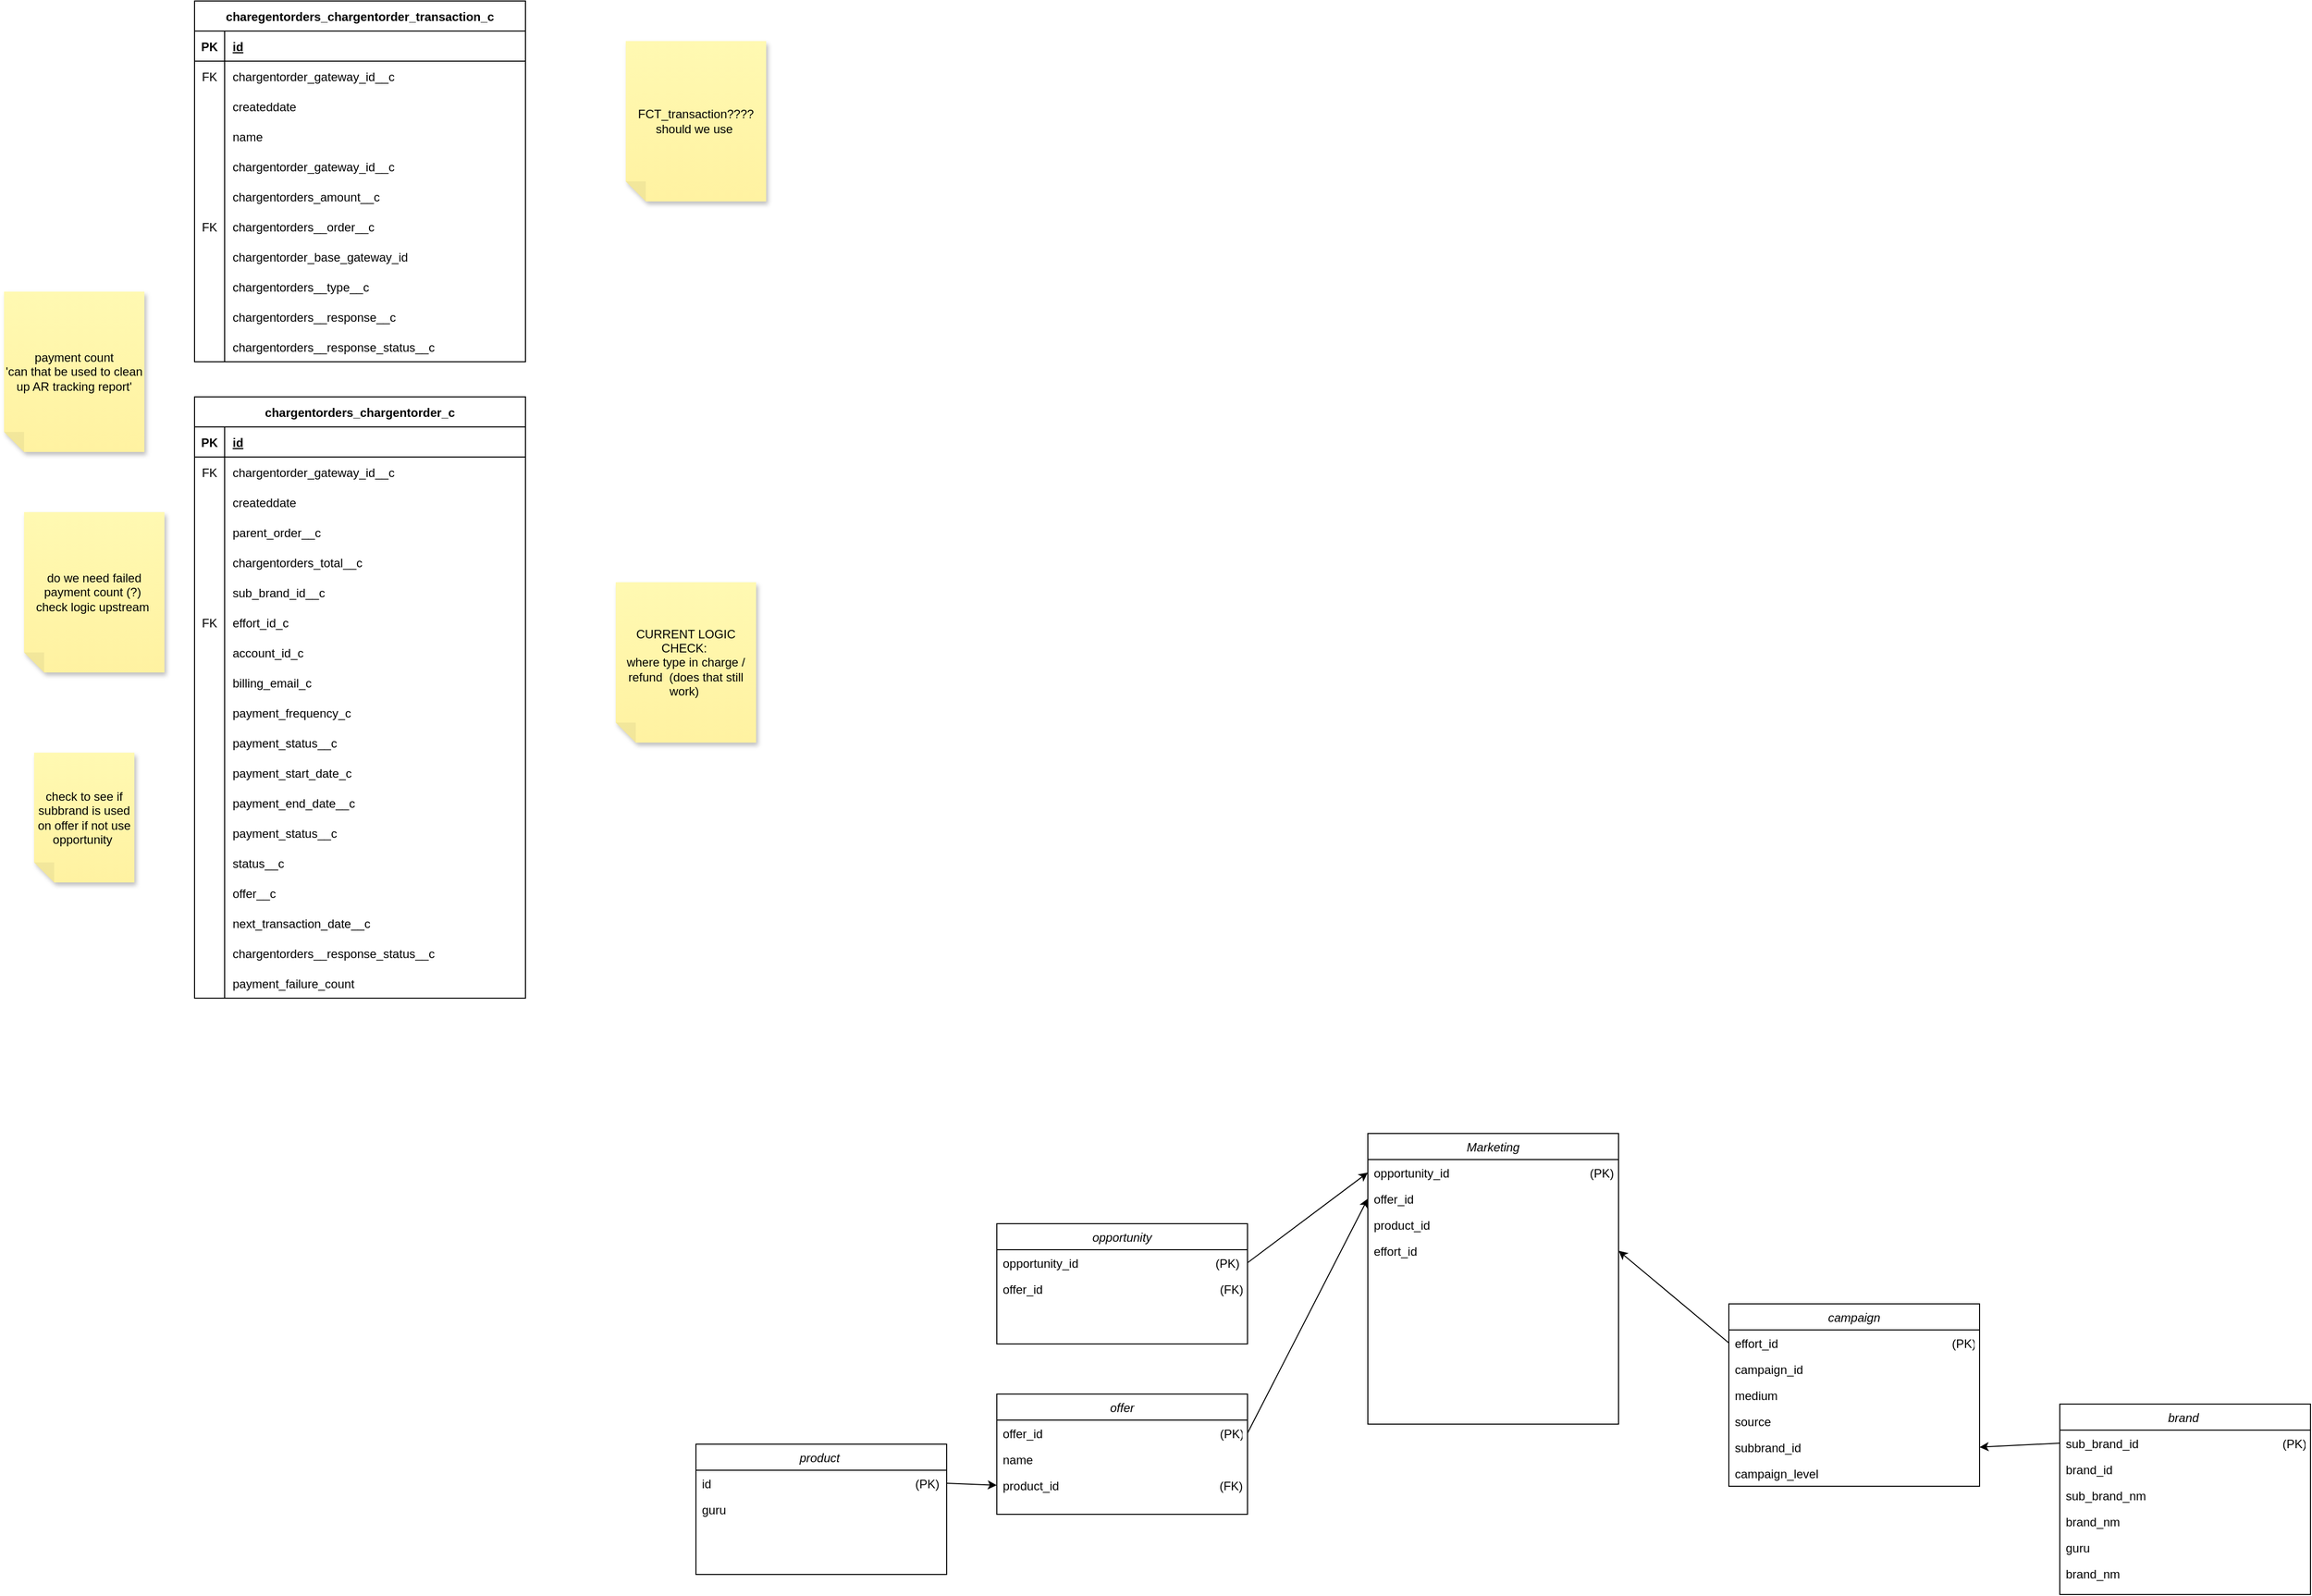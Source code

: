<mxfile version="20.8.10" type="device"><diagram id="C5RBs43oDa-KdzZeNtuy" name="Page-1"><mxGraphModel dx="2603" dy="907" grid="1" gridSize="10" guides="1" tooltips="1" connect="1" arrows="1" fold="1" page="1" pageScale="1" pageWidth="1169" pageHeight="1654" math="0" shadow="0"><root><mxCell id="WIyWlLk6GJQsqaUBKTNV-0"/><object label="note" id="WIyWlLk6GJQsqaUBKTNV-1"><mxCell parent="WIyWlLk6GJQsqaUBKTNV-0"/></object><mxCell id="Cu4Epb6PSrYO3jmCFRcS-93" value="product " style="swimlane;fontStyle=2;align=center;verticalAlign=top;childLayout=stackLayout;horizontal=1;startSize=26;horizontalStack=0;resizeParent=1;resizeLast=0;collapsible=1;marginBottom=0;rounded=0;shadow=0;strokeWidth=1;" vertex="1" parent="WIyWlLk6GJQsqaUBKTNV-1"><mxGeometry x="-280" y="1470" width="250" height="130" as="geometry"><mxRectangle x="230" y="140" width="160" height="26" as="alternateBounds"/></mxGeometry></mxCell><mxCell id="Cu4Epb6PSrYO3jmCFRcS-95" value="id                                                             (PK)" style="text;align=left;verticalAlign=top;spacingLeft=4;spacingRight=4;overflow=hidden;rotatable=0;points=[[0,0.5],[1,0.5]];portConstraint=eastwest;" vertex="1" parent="Cu4Epb6PSrYO3jmCFRcS-93"><mxGeometry y="26" width="250" height="26" as="geometry"/></mxCell><mxCell id="Cu4Epb6PSrYO3jmCFRcS-115" value="guru " style="text;align=left;verticalAlign=top;spacingLeft=4;spacingRight=4;overflow=hidden;rotatable=0;points=[[0,0.5],[1,0.5]];portConstraint=eastwest;" vertex="1" parent="Cu4Epb6PSrYO3jmCFRcS-93"><mxGeometry y="52" width="250" height="26" as="geometry"/></mxCell><mxCell id="Cu4Epb6PSrYO3jmCFRcS-100" value="brand " style="swimlane;fontStyle=2;align=center;verticalAlign=top;childLayout=stackLayout;horizontal=1;startSize=26;horizontalStack=0;resizeParent=1;resizeLast=0;collapsible=1;marginBottom=0;rounded=0;shadow=0;strokeWidth=1;" vertex="1" parent="WIyWlLk6GJQsqaUBKTNV-1"><mxGeometry x="1080" y="1430" width="250" height="190" as="geometry"><mxRectangle x="230" y="140" width="160" height="26" as="alternateBounds"/></mxGeometry></mxCell><mxCell id="Cu4Epb6PSrYO3jmCFRcS-101" value="sub_brand_id                                           (PK)  " style="text;align=left;verticalAlign=top;spacingLeft=4;spacingRight=4;overflow=hidden;rotatable=0;points=[[0,0.5],[1,0.5]];portConstraint=eastwest;" vertex="1" parent="Cu4Epb6PSrYO3jmCFRcS-100"><mxGeometry y="26" width="250" height="26" as="geometry"/></mxCell><mxCell id="Cu4Epb6PSrYO3jmCFRcS-102" value="brand_id" style="text;align=left;verticalAlign=top;spacingLeft=4;spacingRight=4;overflow=hidden;rotatable=0;points=[[0,0.5],[1,0.5]];portConstraint=eastwest;" vertex="1" parent="Cu4Epb6PSrYO3jmCFRcS-100"><mxGeometry y="52" width="250" height="26" as="geometry"/></mxCell><mxCell id="Cu4Epb6PSrYO3jmCFRcS-103" value="sub_brand_nm    " style="text;align=left;verticalAlign=top;spacingLeft=4;spacingRight=4;overflow=hidden;rotatable=0;points=[[0,0.5],[1,0.5]];portConstraint=eastwest;" vertex="1" parent="Cu4Epb6PSrYO3jmCFRcS-100"><mxGeometry y="78" width="250" height="26" as="geometry"/></mxCell><mxCell id="Cu4Epb6PSrYO3jmCFRcS-104" value="brand_nm" style="text;align=left;verticalAlign=top;spacingLeft=4;spacingRight=4;overflow=hidden;rotatable=0;points=[[0,0.5],[1,0.5]];portConstraint=eastwest;" vertex="1" parent="Cu4Epb6PSrYO3jmCFRcS-100"><mxGeometry y="104" width="250" height="26" as="geometry"/></mxCell><mxCell id="Cu4Epb6PSrYO3jmCFRcS-105" value="guru " style="text;align=left;verticalAlign=top;spacingLeft=4;spacingRight=4;overflow=hidden;rotatable=0;points=[[0,0.5],[1,0.5]];portConstraint=eastwest;" vertex="1" parent="Cu4Epb6PSrYO3jmCFRcS-100"><mxGeometry y="130" width="250" height="26" as="geometry"/></mxCell><mxCell id="Cu4Epb6PSrYO3jmCFRcS-106" value="brand_nm" style="text;align=left;verticalAlign=top;spacingLeft=4;spacingRight=4;overflow=hidden;rotatable=0;points=[[0,0.5],[1,0.5]];portConstraint=eastwest;" vertex="1" parent="Cu4Epb6PSrYO3jmCFRcS-100"><mxGeometry y="156" width="250" height="26" as="geometry"/></mxCell><mxCell id="Cu4Epb6PSrYO3jmCFRcS-54" value="offer" style="swimlane;fontStyle=2;align=center;verticalAlign=top;childLayout=stackLayout;horizontal=1;startSize=26;horizontalStack=0;resizeParent=1;resizeLast=0;collapsible=1;marginBottom=0;rounded=0;shadow=0;strokeWidth=1;" vertex="1" parent="WIyWlLk6GJQsqaUBKTNV-1"><mxGeometry x="20" y="1420" width="250" height="120" as="geometry"><mxRectangle x="230" y="140" width="160" height="26" as="alternateBounds"/></mxGeometry></mxCell><mxCell id="Cu4Epb6PSrYO3jmCFRcS-55" value="offer_id                                                     (PK)" style="text;align=left;verticalAlign=top;spacingLeft=4;spacingRight=4;overflow=hidden;rotatable=0;points=[[0,0.5],[1,0.5]];portConstraint=eastwest;" vertex="1" parent="Cu4Epb6PSrYO3jmCFRcS-54"><mxGeometry y="26" width="250" height="26" as="geometry"/></mxCell><mxCell id="Cu4Epb6PSrYO3jmCFRcS-107" value="name" style="text;align=left;verticalAlign=top;spacingLeft=4;spacingRight=4;overflow=hidden;rotatable=0;points=[[0,0.5],[1,0.5]];portConstraint=eastwest;" vertex="1" parent="Cu4Epb6PSrYO3jmCFRcS-54"><mxGeometry y="52" width="250" height="26" as="geometry"/></mxCell><mxCell id="Cu4Epb6PSrYO3jmCFRcS-109" value="product_id                                                (FK)" style="text;align=left;verticalAlign=top;spacingLeft=4;spacingRight=4;overflow=hidden;rotatable=0;points=[[0,0.5],[1,0.5]];portConstraint=eastwest;" vertex="1" parent="Cu4Epb6PSrYO3jmCFRcS-54"><mxGeometry y="78" width="250" height="26" as="geometry"/></mxCell><mxCell id="Cu4Epb6PSrYO3jmCFRcS-117" value="" style="endArrow=classic;html=1;rounded=0;exitX=1;exitY=0.5;exitDx=0;exitDy=0;entryX=0;entryY=0.5;entryDx=0;entryDy=0;" edge="1" parent="WIyWlLk6GJQsqaUBKTNV-1" source="Cu4Epb6PSrYO3jmCFRcS-95" target="Cu4Epb6PSrYO3jmCFRcS-109"><mxGeometry width="50" height="50" relative="1" as="geometry"><mxPoint x="560" y="1080" as="sourcePoint"/><mxPoint x="610" y="1030" as="targetPoint"/></mxGeometry></mxCell><mxCell id="Cu4Epb6PSrYO3jmCFRcS-118" value="opportunity" style="swimlane;fontStyle=2;align=center;verticalAlign=top;childLayout=stackLayout;horizontal=1;startSize=26;horizontalStack=0;resizeParent=1;resizeLast=0;collapsible=1;marginBottom=0;rounded=0;shadow=0;strokeWidth=1;" vertex="1" parent="WIyWlLk6GJQsqaUBKTNV-1"><mxGeometry x="20" y="1250" width="250" height="120" as="geometry"><mxRectangle x="230" y="140" width="160" height="26" as="alternateBounds"/></mxGeometry></mxCell><mxCell id="Cu4Epb6PSrYO3jmCFRcS-119" value="opportunity_id                                         (PK)" style="text;align=left;verticalAlign=top;spacingLeft=4;spacingRight=4;overflow=hidden;rotatable=0;points=[[0,0.5],[1,0.5]];portConstraint=eastwest;" vertex="1" parent="Cu4Epb6PSrYO3jmCFRcS-118"><mxGeometry y="26" width="250" height="26" as="geometry"/></mxCell><mxCell id="Cu4Epb6PSrYO3jmCFRcS-121" value="offer_id                                                     (FK)" style="text;align=left;verticalAlign=top;spacingLeft=4;spacingRight=4;overflow=hidden;rotatable=0;points=[[0,0.5],[1,0.5]];portConstraint=eastwest;" vertex="1" parent="Cu4Epb6PSrYO3jmCFRcS-118"><mxGeometry y="52" width="250" height="26" as="geometry"/></mxCell><mxCell id="Cu4Epb6PSrYO3jmCFRcS-131" value="Marketing" style="swimlane;fontStyle=2;align=center;verticalAlign=top;childLayout=stackLayout;horizontal=1;startSize=26;horizontalStack=0;resizeParent=1;resizeLast=0;collapsible=1;marginBottom=0;rounded=0;shadow=0;strokeWidth=1;" vertex="1" parent="WIyWlLk6GJQsqaUBKTNV-1"><mxGeometry x="390" y="1160" width="250" height="290" as="geometry"><mxRectangle x="380" y="1250" width="160" height="26" as="alternateBounds"/></mxGeometry></mxCell><mxCell id="Cu4Epb6PSrYO3jmCFRcS-132" value="opportunity_id                                          (PK)" style="text;align=left;verticalAlign=top;spacingLeft=4;spacingRight=4;overflow=hidden;rotatable=0;points=[[0,0.5],[1,0.5]];portConstraint=eastwest;" vertex="1" parent="Cu4Epb6PSrYO3jmCFRcS-131"><mxGeometry y="26" width="250" height="26" as="geometry"/></mxCell><mxCell id="Cu4Epb6PSrYO3jmCFRcS-136" value="offer_id" style="text;align=left;verticalAlign=top;spacingLeft=4;spacingRight=4;overflow=hidden;rotatable=0;points=[[0,0.5],[1,0.5]];portConstraint=eastwest;" vertex="1" parent="Cu4Epb6PSrYO3jmCFRcS-131"><mxGeometry y="52" width="250" height="26" as="geometry"/></mxCell><mxCell id="Cu4Epb6PSrYO3jmCFRcS-141" value="product_id" style="text;align=left;verticalAlign=top;spacingLeft=4;spacingRight=4;overflow=hidden;rotatable=0;points=[[0,0.5],[1,0.5]];portConstraint=eastwest;" vertex="1" parent="Cu4Epb6PSrYO3jmCFRcS-131"><mxGeometry y="78" width="250" height="26" as="geometry"/></mxCell><mxCell id="Cu4Epb6PSrYO3jmCFRcS-142" value="effort_id" style="text;align=left;verticalAlign=top;spacingLeft=4;spacingRight=4;overflow=hidden;rotatable=0;points=[[0,0.5],[1,0.5]];portConstraint=eastwest;" vertex="1" parent="Cu4Epb6PSrYO3jmCFRcS-131"><mxGeometry y="104" width="250" height="26" as="geometry"/></mxCell><mxCell id="Cu4Epb6PSrYO3jmCFRcS-161" style="text;align=left;verticalAlign=top;spacingLeft=4;spacingRight=4;overflow=hidden;rotatable=0;points=[[0,0.5],[1,0.5]];portConstraint=eastwest;" vertex="1" parent="Cu4Epb6PSrYO3jmCFRcS-131"><mxGeometry y="130" width="250" height="26" as="geometry"/></mxCell><mxCell id="Cu4Epb6PSrYO3jmCFRcS-145" value="campaign" style="swimlane;fontStyle=2;align=center;verticalAlign=top;childLayout=stackLayout;horizontal=1;startSize=26;horizontalStack=0;resizeParent=1;resizeLast=0;collapsible=1;marginBottom=0;rounded=0;shadow=0;strokeWidth=1;" vertex="1" parent="WIyWlLk6GJQsqaUBKTNV-1"><mxGeometry x="750" y="1330" width="250" height="182" as="geometry"><mxRectangle x="230" y="140" width="160" height="26" as="alternateBounds"/></mxGeometry></mxCell><mxCell id="Cu4Epb6PSrYO3jmCFRcS-146" value="effort_id                                                    (PK)" style="text;align=left;verticalAlign=top;spacingLeft=4;spacingRight=4;overflow=hidden;rotatable=0;points=[[0,0.5],[1,0.5]];portConstraint=eastwest;" vertex="1" parent="Cu4Epb6PSrYO3jmCFRcS-145"><mxGeometry y="26" width="250" height="26" as="geometry"/></mxCell><mxCell id="Cu4Epb6PSrYO3jmCFRcS-147" value="campaign_id" style="text;align=left;verticalAlign=top;spacingLeft=4;spacingRight=4;overflow=hidden;rotatable=0;points=[[0,0.5],[1,0.5]];portConstraint=eastwest;" vertex="1" parent="Cu4Epb6PSrYO3jmCFRcS-145"><mxGeometry y="52" width="250" height="26" as="geometry"/></mxCell><mxCell id="Cu4Epb6PSrYO3jmCFRcS-148" value="medium" style="text;align=left;verticalAlign=top;spacingLeft=4;spacingRight=4;overflow=hidden;rotatable=0;points=[[0,0.5],[1,0.5]];portConstraint=eastwest;" vertex="1" parent="Cu4Epb6PSrYO3jmCFRcS-145"><mxGeometry y="78" width="250" height="26" as="geometry"/></mxCell><mxCell id="Cu4Epb6PSrYO3jmCFRcS-150" value="source" style="text;align=left;verticalAlign=top;spacingLeft=4;spacingRight=4;overflow=hidden;rotatable=0;points=[[0,0.5],[1,0.5]];portConstraint=eastwest;" vertex="1" parent="Cu4Epb6PSrYO3jmCFRcS-145"><mxGeometry y="104" width="250" height="26" as="geometry"/></mxCell><mxCell id="Cu4Epb6PSrYO3jmCFRcS-157" value="subbrand_id" style="text;align=left;verticalAlign=top;spacingLeft=4;spacingRight=4;overflow=hidden;rotatable=0;points=[[0,0.5],[1,0.5]];portConstraint=eastwest;" vertex="1" parent="Cu4Epb6PSrYO3jmCFRcS-145"><mxGeometry y="130" width="250" height="26" as="geometry"/></mxCell><mxCell id="Cu4Epb6PSrYO3jmCFRcS-151" value="campaign_level" style="text;align=left;verticalAlign=top;spacingLeft=4;spacingRight=4;overflow=hidden;rotatable=0;points=[[0,0.5],[1,0.5]];portConstraint=eastwest;" vertex="1" parent="Cu4Epb6PSrYO3jmCFRcS-145"><mxGeometry y="156" width="250" height="26" as="geometry"/></mxCell><mxCell id="Cu4Epb6PSrYO3jmCFRcS-155" value="" style="endArrow=classic;html=1;rounded=0;fontFamily=Helvetica;fontSize=12;fontColor=default;exitX=0;exitY=0.5;exitDx=0;exitDy=0;entryX=1;entryY=0.5;entryDx=0;entryDy=0;" edge="1" parent="WIyWlLk6GJQsqaUBKTNV-1" source="Cu4Epb6PSrYO3jmCFRcS-146" target="Cu4Epb6PSrYO3jmCFRcS-142"><mxGeometry width="50" height="50" relative="1" as="geometry"><mxPoint x="510" y="1490" as="sourcePoint"/><mxPoint x="560" y="1440" as="targetPoint"/></mxGeometry></mxCell><mxCell id="Cu4Epb6PSrYO3jmCFRcS-156" value="" style="endArrow=classic;html=1;rounded=0;fontFamily=Helvetica;fontSize=12;fontColor=default;exitX=0;exitY=0.5;exitDx=0;exitDy=0;entryX=1;entryY=0.5;entryDx=0;entryDy=0;" edge="1" parent="WIyWlLk6GJQsqaUBKTNV-1" source="Cu4Epb6PSrYO3jmCFRcS-101" target="Cu4Epb6PSrYO3jmCFRcS-157"><mxGeometry width="50" height="50" relative="1" as="geometry"><mxPoint x="930" y="1490" as="sourcePoint"/><mxPoint x="980" y="1440" as="targetPoint"/></mxGeometry></mxCell><mxCell id="Cu4Epb6PSrYO3jmCFRcS-158" value="" style="endArrow=classic;html=1;rounded=0;fontFamily=Helvetica;fontSize=12;fontColor=default;exitX=1;exitY=0.5;exitDx=0;exitDy=0;entryX=0;entryY=0.5;entryDx=0;entryDy=0;" edge="1" parent="WIyWlLk6GJQsqaUBKTNV-1" source="Cu4Epb6PSrYO3jmCFRcS-119" target="Cu4Epb6PSrYO3jmCFRcS-132"><mxGeometry width="50" height="50" relative="1" as="geometry"><mxPoint x="510" y="1360" as="sourcePoint"/><mxPoint x="560" y="1310" as="targetPoint"/></mxGeometry></mxCell><mxCell id="Cu4Epb6PSrYO3jmCFRcS-160" value="" style="endArrow=classic;html=1;rounded=0;fontFamily=Helvetica;fontSize=12;fontColor=default;entryX=0;entryY=0.5;entryDx=0;entryDy=0;exitX=1;exitY=0.5;exitDx=0;exitDy=0;" edge="1" parent="WIyWlLk6GJQsqaUBKTNV-1" source="Cu4Epb6PSrYO3jmCFRcS-55" target="Cu4Epb6PSrYO3jmCFRcS-136"><mxGeometry width="50" height="50" relative="1" as="geometry"><mxPoint x="190" y="1480" as="sourcePoint"/><mxPoint x="240" y="1430" as="targetPoint"/></mxGeometry></mxCell><mxCell id="Cu4Epb6PSrYO3jmCFRcS-362" value="charegentorders_chargentorder_transaction_c" style="shape=table;startSize=30;container=1;collapsible=1;childLayout=tableLayout;fixedRows=1;rowLines=0;fontStyle=1;align=center;resizeLast=1;fontFamily=Helvetica;fontSize=12;fontColor=default;fillColor=none;gradientColor=none;movable=1;resizable=1;rotatable=1;deletable=1;editable=1;connectable=1;left=0;right=0;" vertex="1" parent="WIyWlLk6GJQsqaUBKTNV-1"><mxGeometry x="-780" y="30" width="330" height="360" as="geometry"/></mxCell><mxCell id="Cu4Epb6PSrYO3jmCFRcS-363" value="" style="shape=tableRow;horizontal=0;startSize=0;swimlaneHead=0;swimlaneBody=0;fillColor=none;collapsible=0;dropTarget=0;points=[[0,0.5],[1,0.5]];portConstraint=eastwest;top=0;left=0;right=0;bottom=1;fontFamily=Helvetica;fontSize=12;fontColor=default;" vertex="1" parent="Cu4Epb6PSrYO3jmCFRcS-362"><mxGeometry y="30" width="330" height="30" as="geometry"/></mxCell><mxCell id="Cu4Epb6PSrYO3jmCFRcS-364" value="PK" style="shape=partialRectangle;connectable=0;fillColor=none;top=0;left=0;bottom=0;right=0;fontStyle=1;overflow=hidden;fontFamily=Helvetica;fontSize=12;fontColor=default;" vertex="1" parent="Cu4Epb6PSrYO3jmCFRcS-363"><mxGeometry width="30" height="30" as="geometry"><mxRectangle width="30" height="30" as="alternateBounds"/></mxGeometry></mxCell><mxCell id="Cu4Epb6PSrYO3jmCFRcS-365" value="id" style="shape=partialRectangle;connectable=0;fillColor=none;top=0;left=0;bottom=0;right=0;align=left;spacingLeft=6;fontStyle=5;overflow=hidden;fontFamily=Helvetica;fontSize=12;fontColor=default;" vertex="1" parent="Cu4Epb6PSrYO3jmCFRcS-363"><mxGeometry x="30" width="300" height="30" as="geometry"><mxRectangle width="300" height="30" as="alternateBounds"/></mxGeometry></mxCell><mxCell id="Cu4Epb6PSrYO3jmCFRcS-366" value="" style="shape=tableRow;horizontal=0;startSize=0;swimlaneHead=0;swimlaneBody=0;fillColor=none;collapsible=0;dropTarget=0;points=[[0,0.5],[1,0.5]];portConstraint=eastwest;top=0;left=0;right=0;bottom=0;fontFamily=Helvetica;fontSize=12;fontColor=default;" vertex="1" parent="Cu4Epb6PSrYO3jmCFRcS-362"><mxGeometry y="60" width="330" height="30" as="geometry"/></mxCell><mxCell id="Cu4Epb6PSrYO3jmCFRcS-367" value="FK" style="shape=partialRectangle;connectable=0;fillColor=none;top=0;left=0;bottom=0;right=0;editable=1;overflow=hidden;fontFamily=Helvetica;fontSize=12;fontColor=default;" vertex="1" parent="Cu4Epb6PSrYO3jmCFRcS-366"><mxGeometry width="30" height="30" as="geometry"><mxRectangle width="30" height="30" as="alternateBounds"/></mxGeometry></mxCell><mxCell id="Cu4Epb6PSrYO3jmCFRcS-368" value="chargentorder_gateway_id__c" style="shape=partialRectangle;connectable=0;fillColor=none;top=0;left=0;bottom=0;right=0;align=left;spacingLeft=6;overflow=hidden;fontFamily=Helvetica;fontSize=12;fontColor=default;" vertex="1" parent="Cu4Epb6PSrYO3jmCFRcS-366"><mxGeometry x="30" width="300" height="30" as="geometry"><mxRectangle width="300" height="30" as="alternateBounds"/></mxGeometry></mxCell><mxCell id="Cu4Epb6PSrYO3jmCFRcS-369" value="" style="shape=tableRow;horizontal=0;startSize=0;swimlaneHead=0;swimlaneBody=0;fillColor=none;collapsible=0;dropTarget=0;points=[[0,0.5],[1,0.5]];portConstraint=eastwest;top=0;left=0;right=0;bottom=0;fontFamily=Helvetica;fontSize=12;fontColor=default;" vertex="1" parent="Cu4Epb6PSrYO3jmCFRcS-362"><mxGeometry y="90" width="330" height="30" as="geometry"/></mxCell><mxCell id="Cu4Epb6PSrYO3jmCFRcS-370" value="" style="shape=partialRectangle;connectable=0;fillColor=none;top=0;left=0;bottom=0;right=0;editable=1;overflow=hidden;fontFamily=Helvetica;fontSize=12;fontColor=default;" vertex="1" parent="Cu4Epb6PSrYO3jmCFRcS-369"><mxGeometry width="30" height="30" as="geometry"><mxRectangle width="30" height="30" as="alternateBounds"/></mxGeometry></mxCell><mxCell id="Cu4Epb6PSrYO3jmCFRcS-371" value="createddate" style="shape=partialRectangle;connectable=0;fillColor=none;top=0;left=0;bottom=0;right=0;align=left;spacingLeft=6;overflow=hidden;fontFamily=Helvetica;fontSize=12;fontColor=default;" vertex="1" parent="Cu4Epb6PSrYO3jmCFRcS-369"><mxGeometry x="30" width="300" height="30" as="geometry"><mxRectangle width="300" height="30" as="alternateBounds"/></mxGeometry></mxCell><mxCell id="Cu4Epb6PSrYO3jmCFRcS-372" value="" style="shape=tableRow;horizontal=0;startSize=0;swimlaneHead=0;swimlaneBody=0;fillColor=none;collapsible=0;dropTarget=0;points=[[0,0.5],[1,0.5]];portConstraint=eastwest;top=0;left=0;right=0;bottom=0;fontFamily=Helvetica;fontSize=12;fontColor=default;" vertex="1" parent="Cu4Epb6PSrYO3jmCFRcS-362"><mxGeometry y="120" width="330" height="30" as="geometry"/></mxCell><mxCell id="Cu4Epb6PSrYO3jmCFRcS-373" value="" style="shape=partialRectangle;connectable=0;fillColor=none;top=0;left=0;bottom=0;right=0;editable=1;overflow=hidden;fontFamily=Helvetica;fontSize=12;fontColor=default;" vertex="1" parent="Cu4Epb6PSrYO3jmCFRcS-372"><mxGeometry width="30" height="30" as="geometry"><mxRectangle width="30" height="30" as="alternateBounds"/></mxGeometry></mxCell><mxCell id="Cu4Epb6PSrYO3jmCFRcS-374" value="name " style="shape=partialRectangle;connectable=0;fillColor=none;top=0;left=0;bottom=0;right=0;align=left;spacingLeft=6;overflow=hidden;fontFamily=Helvetica;fontSize=12;fontColor=default;" vertex="1" parent="Cu4Epb6PSrYO3jmCFRcS-372"><mxGeometry x="30" width="300" height="30" as="geometry"><mxRectangle width="300" height="30" as="alternateBounds"/></mxGeometry></mxCell><mxCell id="Cu4Epb6PSrYO3jmCFRcS-375" value="" style="shape=tableRow;horizontal=0;startSize=0;swimlaneHead=0;swimlaneBody=0;fillColor=none;collapsible=0;dropTarget=0;points=[[0,0.5],[1,0.5]];portConstraint=eastwest;top=0;left=0;right=0;bottom=0;fontFamily=Helvetica;fontSize=12;fontColor=default;" vertex="1" parent="Cu4Epb6PSrYO3jmCFRcS-362"><mxGeometry y="150" width="330" height="30" as="geometry"/></mxCell><mxCell id="Cu4Epb6PSrYO3jmCFRcS-376" value="" style="shape=partialRectangle;connectable=0;fillColor=none;top=0;left=0;bottom=0;right=0;editable=1;overflow=hidden;fontFamily=Helvetica;fontSize=12;fontColor=default;" vertex="1" parent="Cu4Epb6PSrYO3jmCFRcS-375"><mxGeometry width="30" height="30" as="geometry"><mxRectangle width="30" height="30" as="alternateBounds"/></mxGeometry></mxCell><mxCell id="Cu4Epb6PSrYO3jmCFRcS-377" value="chargentorder_gateway_id__c" style="shape=partialRectangle;connectable=0;fillColor=none;top=0;left=0;bottom=0;right=0;align=left;spacingLeft=6;overflow=hidden;fontFamily=Helvetica;fontSize=12;fontColor=default;" vertex="1" parent="Cu4Epb6PSrYO3jmCFRcS-375"><mxGeometry x="30" width="300" height="30" as="geometry"><mxRectangle width="300" height="30" as="alternateBounds"/></mxGeometry></mxCell><mxCell id="Cu4Epb6PSrYO3jmCFRcS-378" value="" style="shape=tableRow;horizontal=0;startSize=0;swimlaneHead=0;swimlaneBody=0;fillColor=none;collapsible=0;dropTarget=0;points=[[0,0.5],[1,0.5]];portConstraint=eastwest;top=0;left=0;right=0;bottom=0;fontFamily=Helvetica;fontSize=12;fontColor=default;" vertex="1" parent="Cu4Epb6PSrYO3jmCFRcS-362"><mxGeometry y="180" width="330" height="30" as="geometry"/></mxCell><mxCell id="Cu4Epb6PSrYO3jmCFRcS-379" value="" style="shape=partialRectangle;connectable=0;fillColor=none;top=0;left=0;bottom=0;right=0;editable=1;overflow=hidden;fontFamily=Helvetica;fontSize=12;fontColor=default;" vertex="1" parent="Cu4Epb6PSrYO3jmCFRcS-378"><mxGeometry width="30" height="30" as="geometry"><mxRectangle width="30" height="30" as="alternateBounds"/></mxGeometry></mxCell><mxCell id="Cu4Epb6PSrYO3jmCFRcS-380" value="chargentorders_amount__c " style="shape=partialRectangle;connectable=0;fillColor=none;top=0;left=0;bottom=0;right=0;align=left;spacingLeft=6;overflow=hidden;fontFamily=Helvetica;fontSize=12;fontColor=default;" vertex="1" parent="Cu4Epb6PSrYO3jmCFRcS-378"><mxGeometry x="30" width="300" height="30" as="geometry"><mxRectangle width="300" height="30" as="alternateBounds"/></mxGeometry></mxCell><mxCell id="Cu4Epb6PSrYO3jmCFRcS-381" value="" style="shape=tableRow;horizontal=0;startSize=0;swimlaneHead=0;swimlaneBody=0;fillColor=none;collapsible=0;dropTarget=0;points=[[0,0.5],[1,0.5]];portConstraint=eastwest;top=0;left=0;right=0;bottom=0;fontFamily=Helvetica;fontSize=12;fontColor=default;" vertex="1" parent="Cu4Epb6PSrYO3jmCFRcS-362"><mxGeometry y="210" width="330" height="30" as="geometry"/></mxCell><mxCell id="Cu4Epb6PSrYO3jmCFRcS-382" value="FK" style="shape=partialRectangle;connectable=0;fillColor=none;top=0;left=0;bottom=0;right=0;editable=1;overflow=hidden;fontFamily=Helvetica;fontSize=12;fontColor=default;" vertex="1" parent="Cu4Epb6PSrYO3jmCFRcS-381"><mxGeometry width="30" height="30" as="geometry"><mxRectangle width="30" height="30" as="alternateBounds"/></mxGeometry></mxCell><mxCell id="Cu4Epb6PSrYO3jmCFRcS-383" value="chargentorders__order__c    " style="shape=partialRectangle;connectable=0;fillColor=none;top=0;left=0;bottom=0;right=0;align=left;spacingLeft=6;overflow=hidden;fontFamily=Helvetica;fontSize=12;fontColor=default;" vertex="1" parent="Cu4Epb6PSrYO3jmCFRcS-381"><mxGeometry x="30" width="300" height="30" as="geometry"><mxRectangle width="300" height="30" as="alternateBounds"/></mxGeometry></mxCell><mxCell id="Cu4Epb6PSrYO3jmCFRcS-384" value="" style="shape=tableRow;horizontal=0;startSize=0;swimlaneHead=0;swimlaneBody=0;fillColor=none;collapsible=0;dropTarget=0;points=[[0,0.5],[1,0.5]];portConstraint=eastwest;top=0;left=0;right=0;bottom=0;fontFamily=Helvetica;fontSize=12;fontColor=default;" vertex="1" parent="Cu4Epb6PSrYO3jmCFRcS-362"><mxGeometry y="240" width="330" height="30" as="geometry"/></mxCell><mxCell id="Cu4Epb6PSrYO3jmCFRcS-385" value="" style="shape=partialRectangle;connectable=0;fillColor=none;top=0;left=0;bottom=0;right=0;editable=1;overflow=hidden;fontFamily=Helvetica;fontSize=12;fontColor=default;" vertex="1" parent="Cu4Epb6PSrYO3jmCFRcS-384"><mxGeometry width="30" height="30" as="geometry"><mxRectangle width="30" height="30" as="alternateBounds"/></mxGeometry></mxCell><mxCell id="Cu4Epb6PSrYO3jmCFRcS-386" value="chargentorder_base_gateway_id" style="shape=partialRectangle;connectable=0;fillColor=none;top=0;left=0;bottom=0;right=0;align=left;spacingLeft=6;overflow=hidden;fontFamily=Helvetica;fontSize=12;fontColor=default;" vertex="1" parent="Cu4Epb6PSrYO3jmCFRcS-384"><mxGeometry x="30" width="300" height="30" as="geometry"><mxRectangle width="300" height="30" as="alternateBounds"/></mxGeometry></mxCell><mxCell id="Cu4Epb6PSrYO3jmCFRcS-387" value="" style="shape=tableRow;horizontal=0;startSize=0;swimlaneHead=0;swimlaneBody=0;fillColor=none;collapsible=0;dropTarget=0;points=[[0,0.5],[1,0.5]];portConstraint=eastwest;top=0;left=0;right=0;bottom=0;fontFamily=Helvetica;fontSize=12;fontColor=default;" vertex="1" parent="Cu4Epb6PSrYO3jmCFRcS-362"><mxGeometry y="270" width="330" height="30" as="geometry"/></mxCell><mxCell id="Cu4Epb6PSrYO3jmCFRcS-388" value="" style="shape=partialRectangle;connectable=0;fillColor=none;top=0;left=0;bottom=0;right=0;editable=1;overflow=hidden;fontFamily=Helvetica;fontSize=12;fontColor=default;" vertex="1" parent="Cu4Epb6PSrYO3jmCFRcS-387"><mxGeometry width="30" height="30" as="geometry"><mxRectangle width="30" height="30" as="alternateBounds"/></mxGeometry></mxCell><mxCell id="Cu4Epb6PSrYO3jmCFRcS-389" value="chargentorders__type__c" style="shape=partialRectangle;connectable=0;fillColor=none;top=0;left=0;bottom=0;right=0;align=left;spacingLeft=6;overflow=hidden;fontFamily=Helvetica;fontSize=12;fontColor=default;" vertex="1" parent="Cu4Epb6PSrYO3jmCFRcS-387"><mxGeometry x="30" width="300" height="30" as="geometry"><mxRectangle width="300" height="30" as="alternateBounds"/></mxGeometry></mxCell><mxCell id="Cu4Epb6PSrYO3jmCFRcS-390" value="" style="shape=tableRow;horizontal=0;startSize=0;swimlaneHead=0;swimlaneBody=0;fillColor=none;collapsible=0;dropTarget=0;points=[[0,0.5],[1,0.5]];portConstraint=eastwest;top=0;left=0;right=0;bottom=0;fontFamily=Helvetica;fontSize=12;fontColor=default;" vertex="1" parent="Cu4Epb6PSrYO3jmCFRcS-362"><mxGeometry y="300" width="330" height="30" as="geometry"/></mxCell><mxCell id="Cu4Epb6PSrYO3jmCFRcS-391" value="" style="shape=partialRectangle;connectable=0;fillColor=none;top=0;left=0;bottom=0;right=0;editable=1;overflow=hidden;fontFamily=Helvetica;fontSize=12;fontColor=default;" vertex="1" parent="Cu4Epb6PSrYO3jmCFRcS-390"><mxGeometry width="30" height="30" as="geometry"><mxRectangle width="30" height="30" as="alternateBounds"/></mxGeometry></mxCell><mxCell id="Cu4Epb6PSrYO3jmCFRcS-392" value="chargentorders__response__c" style="shape=partialRectangle;connectable=0;fillColor=none;top=0;left=0;bottom=0;right=0;align=left;spacingLeft=6;overflow=hidden;fontFamily=Helvetica;fontSize=12;fontColor=default;" vertex="1" parent="Cu4Epb6PSrYO3jmCFRcS-390"><mxGeometry x="30" width="300" height="30" as="geometry"><mxRectangle width="300" height="30" as="alternateBounds"/></mxGeometry></mxCell><mxCell id="Cu4Epb6PSrYO3jmCFRcS-393" value="" style="shape=tableRow;horizontal=0;startSize=0;swimlaneHead=0;swimlaneBody=0;fillColor=none;collapsible=0;dropTarget=0;points=[[0,0.5],[1,0.5]];portConstraint=eastwest;top=0;left=0;right=0;bottom=0;fontFamily=Helvetica;fontSize=12;fontColor=default;" vertex="1" parent="Cu4Epb6PSrYO3jmCFRcS-362"><mxGeometry y="330" width="330" height="30" as="geometry"/></mxCell><mxCell id="Cu4Epb6PSrYO3jmCFRcS-394" value="" style="shape=partialRectangle;connectable=0;fillColor=none;top=0;left=0;bottom=0;right=0;editable=1;overflow=hidden;fontFamily=Helvetica;fontSize=12;fontColor=default;" vertex="1" parent="Cu4Epb6PSrYO3jmCFRcS-393"><mxGeometry width="30" height="30" as="geometry"><mxRectangle width="30" height="30" as="alternateBounds"/></mxGeometry></mxCell><mxCell id="Cu4Epb6PSrYO3jmCFRcS-395" value="chargentorders__response_status__c" style="shape=partialRectangle;connectable=0;fillColor=none;top=0;left=0;bottom=0;right=0;align=left;spacingLeft=6;overflow=hidden;fontFamily=Helvetica;fontSize=12;fontColor=default;" vertex="1" parent="Cu4Epb6PSrYO3jmCFRcS-393"><mxGeometry x="30" width="300" height="30" as="geometry"><mxRectangle width="300" height="30" as="alternateBounds"/></mxGeometry></mxCell><mxCell id="Cu4Epb6PSrYO3jmCFRcS-441" value="chargentorders_chargentorder_c" style="shape=table;startSize=30;container=1;collapsible=1;childLayout=tableLayout;fixedRows=1;rowLines=0;fontStyle=1;align=center;resizeLast=1;fontFamily=Helvetica;fontSize=12;fontColor=default;fillColor=none;gradientColor=none;movable=1;resizable=1;rotatable=1;deletable=1;editable=1;connectable=1;left=0;right=0;" vertex="1" parent="WIyWlLk6GJQsqaUBKTNV-1"><mxGeometry x="-780" y="425" width="330" height="600" as="geometry"/></mxCell><mxCell id="Cu4Epb6PSrYO3jmCFRcS-442" value="" style="shape=tableRow;horizontal=0;startSize=0;swimlaneHead=0;swimlaneBody=0;fillColor=none;collapsible=0;dropTarget=0;points=[[0,0.5],[1,0.5]];portConstraint=eastwest;top=0;left=0;right=0;bottom=1;fontFamily=Helvetica;fontSize=12;fontColor=default;" vertex="1" parent="Cu4Epb6PSrYO3jmCFRcS-441"><mxGeometry y="30" width="330" height="30" as="geometry"/></mxCell><mxCell id="Cu4Epb6PSrYO3jmCFRcS-443" value="PK" style="shape=partialRectangle;connectable=0;fillColor=none;top=0;left=0;bottom=0;right=0;fontStyle=1;overflow=hidden;fontFamily=Helvetica;fontSize=12;fontColor=default;" vertex="1" parent="Cu4Epb6PSrYO3jmCFRcS-442"><mxGeometry width="30" height="30" as="geometry"><mxRectangle width="30" height="30" as="alternateBounds"/></mxGeometry></mxCell><mxCell id="Cu4Epb6PSrYO3jmCFRcS-444" value="id" style="shape=partialRectangle;connectable=0;fillColor=none;top=0;left=0;bottom=0;right=0;align=left;spacingLeft=6;fontStyle=5;overflow=hidden;fontFamily=Helvetica;fontSize=12;fontColor=default;" vertex="1" parent="Cu4Epb6PSrYO3jmCFRcS-442"><mxGeometry x="30" width="300" height="30" as="geometry"><mxRectangle width="300" height="30" as="alternateBounds"/></mxGeometry></mxCell><mxCell id="Cu4Epb6PSrYO3jmCFRcS-445" value="" style="shape=tableRow;horizontal=0;startSize=0;swimlaneHead=0;swimlaneBody=0;fillColor=none;collapsible=0;dropTarget=0;points=[[0,0.5],[1,0.5]];portConstraint=eastwest;top=0;left=0;right=0;bottom=0;fontFamily=Helvetica;fontSize=12;fontColor=default;" vertex="1" parent="Cu4Epb6PSrYO3jmCFRcS-441"><mxGeometry y="60" width="330" height="30" as="geometry"/></mxCell><mxCell id="Cu4Epb6PSrYO3jmCFRcS-446" value="FK" style="shape=partialRectangle;connectable=0;fillColor=none;top=0;left=0;bottom=0;right=0;editable=1;overflow=hidden;fontFamily=Helvetica;fontSize=12;fontColor=default;" vertex="1" parent="Cu4Epb6PSrYO3jmCFRcS-445"><mxGeometry width="30" height="30" as="geometry"><mxRectangle width="30" height="30" as="alternateBounds"/></mxGeometry></mxCell><mxCell id="Cu4Epb6PSrYO3jmCFRcS-447" value="chargentorder_gateway_id__c" style="shape=partialRectangle;connectable=0;fillColor=none;top=0;left=0;bottom=0;right=0;align=left;spacingLeft=6;overflow=hidden;fontFamily=Helvetica;fontSize=12;fontColor=default;" vertex="1" parent="Cu4Epb6PSrYO3jmCFRcS-445"><mxGeometry x="30" width="300" height="30" as="geometry"><mxRectangle width="300" height="30" as="alternateBounds"/></mxGeometry></mxCell><mxCell id="Cu4Epb6PSrYO3jmCFRcS-448" value="" style="shape=tableRow;horizontal=0;startSize=0;swimlaneHead=0;swimlaneBody=0;fillColor=none;collapsible=0;dropTarget=0;points=[[0,0.5],[1,0.5]];portConstraint=eastwest;top=0;left=0;right=0;bottom=0;fontFamily=Helvetica;fontSize=12;fontColor=default;" vertex="1" parent="Cu4Epb6PSrYO3jmCFRcS-441"><mxGeometry y="90" width="330" height="30" as="geometry"/></mxCell><mxCell id="Cu4Epb6PSrYO3jmCFRcS-449" value="" style="shape=partialRectangle;connectable=0;fillColor=none;top=0;left=0;bottom=0;right=0;editable=1;overflow=hidden;fontFamily=Helvetica;fontSize=12;fontColor=default;" vertex="1" parent="Cu4Epb6PSrYO3jmCFRcS-448"><mxGeometry width="30" height="30" as="geometry"><mxRectangle width="30" height="30" as="alternateBounds"/></mxGeometry></mxCell><mxCell id="Cu4Epb6PSrYO3jmCFRcS-450" value="createddate" style="shape=partialRectangle;connectable=0;fillColor=none;top=0;left=0;bottom=0;right=0;align=left;spacingLeft=6;overflow=hidden;fontFamily=Helvetica;fontSize=12;fontColor=default;" vertex="1" parent="Cu4Epb6PSrYO3jmCFRcS-448"><mxGeometry x="30" width="300" height="30" as="geometry"><mxRectangle width="300" height="30" as="alternateBounds"/></mxGeometry></mxCell><mxCell id="Cu4Epb6PSrYO3jmCFRcS-451" value="" style="shape=tableRow;horizontal=0;startSize=0;swimlaneHead=0;swimlaneBody=0;fillColor=none;collapsible=0;dropTarget=0;points=[[0,0.5],[1,0.5]];portConstraint=eastwest;top=0;left=0;right=0;bottom=0;fontFamily=Helvetica;fontSize=12;fontColor=default;" vertex="1" parent="Cu4Epb6PSrYO3jmCFRcS-441"><mxGeometry y="120" width="330" height="30" as="geometry"/></mxCell><mxCell id="Cu4Epb6PSrYO3jmCFRcS-452" value="" style="shape=partialRectangle;connectable=0;fillColor=none;top=0;left=0;bottom=0;right=0;editable=1;overflow=hidden;fontFamily=Helvetica;fontSize=12;fontColor=default;" vertex="1" parent="Cu4Epb6PSrYO3jmCFRcS-451"><mxGeometry width="30" height="30" as="geometry"><mxRectangle width="30" height="30" as="alternateBounds"/></mxGeometry></mxCell><mxCell id="Cu4Epb6PSrYO3jmCFRcS-453" value="parent_order__c" style="shape=partialRectangle;connectable=0;fillColor=none;top=0;left=0;bottom=0;right=0;align=left;spacingLeft=6;overflow=hidden;fontFamily=Helvetica;fontSize=12;fontColor=default;" vertex="1" parent="Cu4Epb6PSrYO3jmCFRcS-451"><mxGeometry x="30" width="300" height="30" as="geometry"><mxRectangle width="300" height="30" as="alternateBounds"/></mxGeometry></mxCell><mxCell id="Cu4Epb6PSrYO3jmCFRcS-454" value="" style="shape=tableRow;horizontal=0;startSize=0;swimlaneHead=0;swimlaneBody=0;fillColor=none;collapsible=0;dropTarget=0;points=[[0,0.5],[1,0.5]];portConstraint=eastwest;top=0;left=0;right=0;bottom=0;fontFamily=Helvetica;fontSize=12;fontColor=default;" vertex="1" parent="Cu4Epb6PSrYO3jmCFRcS-441"><mxGeometry y="150" width="330" height="30" as="geometry"/></mxCell><mxCell id="Cu4Epb6PSrYO3jmCFRcS-455" value="" style="shape=partialRectangle;connectable=0;fillColor=none;top=0;left=0;bottom=0;right=0;editable=1;overflow=hidden;fontFamily=Helvetica;fontSize=12;fontColor=default;" vertex="1" parent="Cu4Epb6PSrYO3jmCFRcS-454"><mxGeometry width="30" height="30" as="geometry"><mxRectangle width="30" height="30" as="alternateBounds"/></mxGeometry></mxCell><mxCell id="Cu4Epb6PSrYO3jmCFRcS-456" value="chargentorders_total__c" style="shape=partialRectangle;connectable=0;fillColor=none;top=0;left=0;bottom=0;right=0;align=left;spacingLeft=6;overflow=hidden;fontFamily=Helvetica;fontSize=12;fontColor=default;" vertex="1" parent="Cu4Epb6PSrYO3jmCFRcS-454"><mxGeometry x="30" width="300" height="30" as="geometry"><mxRectangle width="300" height="30" as="alternateBounds"/></mxGeometry></mxCell><mxCell id="Cu4Epb6PSrYO3jmCFRcS-457" value="" style="shape=tableRow;horizontal=0;startSize=0;swimlaneHead=0;swimlaneBody=0;fillColor=none;collapsible=0;dropTarget=0;points=[[0,0.5],[1,0.5]];portConstraint=eastwest;top=0;left=0;right=0;bottom=0;fontFamily=Helvetica;fontSize=12;fontColor=default;" vertex="1" parent="Cu4Epb6PSrYO3jmCFRcS-441"><mxGeometry y="180" width="330" height="30" as="geometry"/></mxCell><mxCell id="Cu4Epb6PSrYO3jmCFRcS-458" value="" style="shape=partialRectangle;connectable=0;fillColor=none;top=0;left=0;bottom=0;right=0;editable=1;overflow=hidden;fontFamily=Helvetica;fontSize=12;fontColor=default;" vertex="1" parent="Cu4Epb6PSrYO3jmCFRcS-457"><mxGeometry width="30" height="30" as="geometry"><mxRectangle width="30" height="30" as="alternateBounds"/></mxGeometry></mxCell><mxCell id="Cu4Epb6PSrYO3jmCFRcS-459" value="sub_brand_id__c" style="shape=partialRectangle;connectable=0;fillColor=none;top=0;left=0;bottom=0;right=0;align=left;spacingLeft=6;overflow=hidden;fontFamily=Helvetica;fontSize=12;fontColor=default;" vertex="1" parent="Cu4Epb6PSrYO3jmCFRcS-457"><mxGeometry x="30" width="300" height="30" as="geometry"><mxRectangle width="300" height="30" as="alternateBounds"/></mxGeometry></mxCell><mxCell id="Cu4Epb6PSrYO3jmCFRcS-460" value="" style="shape=tableRow;horizontal=0;startSize=0;swimlaneHead=0;swimlaneBody=0;fillColor=none;collapsible=0;dropTarget=0;points=[[0,0.5],[1,0.5]];portConstraint=eastwest;top=0;left=0;right=0;bottom=0;fontFamily=Helvetica;fontSize=12;fontColor=default;" vertex="1" parent="Cu4Epb6PSrYO3jmCFRcS-441"><mxGeometry y="210" width="330" height="30" as="geometry"/></mxCell><mxCell id="Cu4Epb6PSrYO3jmCFRcS-461" value="FK" style="shape=partialRectangle;connectable=0;fillColor=none;top=0;left=0;bottom=0;right=0;editable=1;overflow=hidden;fontFamily=Helvetica;fontSize=12;fontColor=default;" vertex="1" parent="Cu4Epb6PSrYO3jmCFRcS-460"><mxGeometry width="30" height="30" as="geometry"><mxRectangle width="30" height="30" as="alternateBounds"/></mxGeometry></mxCell><mxCell id="Cu4Epb6PSrYO3jmCFRcS-462" value="effort_id_c" style="shape=partialRectangle;connectable=0;fillColor=none;top=0;left=0;bottom=0;right=0;align=left;spacingLeft=6;overflow=hidden;fontFamily=Helvetica;fontSize=12;fontColor=default;" vertex="1" parent="Cu4Epb6PSrYO3jmCFRcS-460"><mxGeometry x="30" width="300" height="30" as="geometry"><mxRectangle width="300" height="30" as="alternateBounds"/></mxGeometry></mxCell><mxCell id="Cu4Epb6PSrYO3jmCFRcS-463" value="" style="shape=tableRow;horizontal=0;startSize=0;swimlaneHead=0;swimlaneBody=0;fillColor=none;collapsible=0;dropTarget=0;points=[[0,0.5],[1,0.5]];portConstraint=eastwest;top=0;left=0;right=0;bottom=0;fontFamily=Helvetica;fontSize=12;fontColor=default;" vertex="1" parent="Cu4Epb6PSrYO3jmCFRcS-441"><mxGeometry y="240" width="330" height="30" as="geometry"/></mxCell><mxCell id="Cu4Epb6PSrYO3jmCFRcS-464" value="" style="shape=partialRectangle;connectable=0;fillColor=none;top=0;left=0;bottom=0;right=0;editable=1;overflow=hidden;fontFamily=Helvetica;fontSize=12;fontColor=default;" vertex="1" parent="Cu4Epb6PSrYO3jmCFRcS-463"><mxGeometry width="30" height="30" as="geometry"><mxRectangle width="30" height="30" as="alternateBounds"/></mxGeometry></mxCell><mxCell id="Cu4Epb6PSrYO3jmCFRcS-465" value="account_id_c" style="shape=partialRectangle;connectable=0;fillColor=none;top=0;left=0;bottom=0;right=0;align=left;spacingLeft=6;overflow=hidden;fontFamily=Helvetica;fontSize=12;fontColor=default;" vertex="1" parent="Cu4Epb6PSrYO3jmCFRcS-463"><mxGeometry x="30" width="300" height="30" as="geometry"><mxRectangle width="300" height="30" as="alternateBounds"/></mxGeometry></mxCell><mxCell id="Cu4Epb6PSrYO3jmCFRcS-466" value="" style="shape=tableRow;horizontal=0;startSize=0;swimlaneHead=0;swimlaneBody=0;fillColor=none;collapsible=0;dropTarget=0;points=[[0,0.5],[1,0.5]];portConstraint=eastwest;top=0;left=0;right=0;bottom=0;fontFamily=Helvetica;fontSize=12;fontColor=default;" vertex="1" parent="Cu4Epb6PSrYO3jmCFRcS-441"><mxGeometry y="270" width="330" height="30" as="geometry"/></mxCell><mxCell id="Cu4Epb6PSrYO3jmCFRcS-467" value="" style="shape=partialRectangle;connectable=0;fillColor=none;top=0;left=0;bottom=0;right=0;editable=1;overflow=hidden;fontFamily=Helvetica;fontSize=12;fontColor=default;" vertex="1" parent="Cu4Epb6PSrYO3jmCFRcS-466"><mxGeometry width="30" height="30" as="geometry"><mxRectangle width="30" height="30" as="alternateBounds"/></mxGeometry></mxCell><mxCell id="Cu4Epb6PSrYO3jmCFRcS-468" value="billing_email_c" style="shape=partialRectangle;connectable=0;fillColor=none;top=0;left=0;bottom=0;right=0;align=left;spacingLeft=6;overflow=hidden;fontFamily=Helvetica;fontSize=12;fontColor=default;" vertex="1" parent="Cu4Epb6PSrYO3jmCFRcS-466"><mxGeometry x="30" width="300" height="30" as="geometry"><mxRectangle width="300" height="30" as="alternateBounds"/></mxGeometry></mxCell><mxCell id="Cu4Epb6PSrYO3jmCFRcS-469" value="" style="shape=tableRow;horizontal=0;startSize=0;swimlaneHead=0;swimlaneBody=0;fillColor=none;collapsible=0;dropTarget=0;points=[[0,0.5],[1,0.5]];portConstraint=eastwest;top=0;left=0;right=0;bottom=0;fontFamily=Helvetica;fontSize=12;fontColor=default;" vertex="1" parent="Cu4Epb6PSrYO3jmCFRcS-441"><mxGeometry y="300" width="330" height="30" as="geometry"/></mxCell><mxCell id="Cu4Epb6PSrYO3jmCFRcS-470" value="" style="shape=partialRectangle;connectable=0;fillColor=none;top=0;left=0;bottom=0;right=0;editable=1;overflow=hidden;fontFamily=Helvetica;fontSize=12;fontColor=default;" vertex="1" parent="Cu4Epb6PSrYO3jmCFRcS-469"><mxGeometry width="30" height="30" as="geometry"><mxRectangle width="30" height="30" as="alternateBounds"/></mxGeometry></mxCell><mxCell id="Cu4Epb6PSrYO3jmCFRcS-471" value="payment_frequency_c " style="shape=partialRectangle;connectable=0;fillColor=none;top=0;left=0;bottom=0;right=0;align=left;spacingLeft=6;overflow=hidden;fontFamily=Helvetica;fontSize=12;fontColor=default;" vertex="1" parent="Cu4Epb6PSrYO3jmCFRcS-469"><mxGeometry x="30" width="300" height="30" as="geometry"><mxRectangle width="300" height="30" as="alternateBounds"/></mxGeometry></mxCell><mxCell id="Cu4Epb6PSrYO3jmCFRcS-472" value="" style="shape=tableRow;horizontal=0;startSize=0;swimlaneHead=0;swimlaneBody=0;fillColor=none;collapsible=0;dropTarget=0;points=[[0,0.5],[1,0.5]];portConstraint=eastwest;top=0;left=0;right=0;bottom=0;fontFamily=Helvetica;fontSize=12;fontColor=default;" vertex="1" parent="Cu4Epb6PSrYO3jmCFRcS-441"><mxGeometry y="330" width="330" height="30" as="geometry"/></mxCell><mxCell id="Cu4Epb6PSrYO3jmCFRcS-473" value="" style="shape=partialRectangle;connectable=0;fillColor=none;top=0;left=0;bottom=0;right=0;editable=1;overflow=hidden;fontFamily=Helvetica;fontSize=12;fontColor=default;" vertex="1" parent="Cu4Epb6PSrYO3jmCFRcS-472"><mxGeometry width="30" height="30" as="geometry"><mxRectangle width="30" height="30" as="alternateBounds"/></mxGeometry></mxCell><mxCell id="Cu4Epb6PSrYO3jmCFRcS-474" value="payment_status__c" style="shape=partialRectangle;connectable=0;fillColor=none;top=0;left=0;bottom=0;right=0;align=left;spacingLeft=6;overflow=hidden;fontFamily=Helvetica;fontSize=12;fontColor=default;" vertex="1" parent="Cu4Epb6PSrYO3jmCFRcS-472"><mxGeometry x="30" width="300" height="30" as="geometry"><mxRectangle width="300" height="30" as="alternateBounds"/></mxGeometry></mxCell><mxCell id="Cu4Epb6PSrYO3jmCFRcS-475" value="" style="shape=tableRow;horizontal=0;startSize=0;swimlaneHead=0;swimlaneBody=0;fillColor=none;collapsible=0;dropTarget=0;points=[[0,0.5],[1,0.5]];portConstraint=eastwest;top=0;left=0;right=0;bottom=0;fontFamily=Helvetica;fontSize=12;fontColor=default;" vertex="1" parent="Cu4Epb6PSrYO3jmCFRcS-441"><mxGeometry y="360" width="330" height="30" as="geometry"/></mxCell><mxCell id="Cu4Epb6PSrYO3jmCFRcS-476" value="" style="shape=partialRectangle;connectable=0;fillColor=none;top=0;left=0;bottom=0;right=0;editable=1;overflow=hidden;fontFamily=Helvetica;fontSize=12;fontColor=default;" vertex="1" parent="Cu4Epb6PSrYO3jmCFRcS-475"><mxGeometry width="30" height="30" as="geometry"><mxRectangle width="30" height="30" as="alternateBounds"/></mxGeometry></mxCell><mxCell id="Cu4Epb6PSrYO3jmCFRcS-477" value="payment_start_date_c" style="shape=partialRectangle;connectable=0;fillColor=none;top=0;left=0;bottom=0;right=0;align=left;spacingLeft=6;overflow=hidden;fontFamily=Helvetica;fontSize=12;fontColor=default;" vertex="1" parent="Cu4Epb6PSrYO3jmCFRcS-475"><mxGeometry x="30" width="300" height="30" as="geometry"><mxRectangle width="300" height="30" as="alternateBounds"/></mxGeometry></mxCell><mxCell id="Cu4Epb6PSrYO3jmCFRcS-478" value="" style="shape=tableRow;horizontal=0;startSize=0;swimlaneHead=0;swimlaneBody=0;fillColor=none;collapsible=0;dropTarget=0;points=[[0,0.5],[1,0.5]];portConstraint=eastwest;top=0;left=0;right=0;bottom=0;fontFamily=Helvetica;fontSize=12;fontColor=default;" vertex="1" parent="Cu4Epb6PSrYO3jmCFRcS-441"><mxGeometry y="390" width="330" height="30" as="geometry"/></mxCell><mxCell id="Cu4Epb6PSrYO3jmCFRcS-479" value="" style="shape=partialRectangle;connectable=0;fillColor=none;top=0;left=0;bottom=0;right=0;editable=1;overflow=hidden;fontFamily=Helvetica;fontSize=12;fontColor=default;" vertex="1" parent="Cu4Epb6PSrYO3jmCFRcS-478"><mxGeometry width="30" height="30" as="geometry"><mxRectangle width="30" height="30" as="alternateBounds"/></mxGeometry></mxCell><mxCell id="Cu4Epb6PSrYO3jmCFRcS-480" value="payment_end_date__c" style="shape=partialRectangle;connectable=0;fillColor=none;top=0;left=0;bottom=0;right=0;align=left;spacingLeft=6;overflow=hidden;fontFamily=Helvetica;fontSize=12;fontColor=default;" vertex="1" parent="Cu4Epb6PSrYO3jmCFRcS-478"><mxGeometry x="30" width="300" height="30" as="geometry"><mxRectangle width="300" height="30" as="alternateBounds"/></mxGeometry></mxCell><mxCell id="Cu4Epb6PSrYO3jmCFRcS-481" value="" style="shape=tableRow;horizontal=0;startSize=0;swimlaneHead=0;swimlaneBody=0;fillColor=none;collapsible=0;dropTarget=0;points=[[0,0.5],[1,0.5]];portConstraint=eastwest;top=0;left=0;right=0;bottom=0;fontFamily=Helvetica;fontSize=12;fontColor=default;" vertex="1" parent="Cu4Epb6PSrYO3jmCFRcS-441"><mxGeometry y="420" width="330" height="30" as="geometry"/></mxCell><mxCell id="Cu4Epb6PSrYO3jmCFRcS-482" value="" style="shape=partialRectangle;connectable=0;fillColor=none;top=0;left=0;bottom=0;right=0;editable=1;overflow=hidden;fontFamily=Helvetica;fontSize=12;fontColor=default;" vertex="1" parent="Cu4Epb6PSrYO3jmCFRcS-481"><mxGeometry width="30" height="30" as="geometry"><mxRectangle width="30" height="30" as="alternateBounds"/></mxGeometry></mxCell><mxCell id="Cu4Epb6PSrYO3jmCFRcS-483" value="payment_status__c" style="shape=partialRectangle;connectable=0;fillColor=none;top=0;left=0;bottom=0;right=0;align=left;spacingLeft=6;overflow=hidden;fontFamily=Helvetica;fontSize=12;fontColor=default;" vertex="1" parent="Cu4Epb6PSrYO3jmCFRcS-481"><mxGeometry x="30" width="300" height="30" as="geometry"><mxRectangle width="300" height="30" as="alternateBounds"/></mxGeometry></mxCell><mxCell id="Cu4Epb6PSrYO3jmCFRcS-484" value="" style="shape=tableRow;horizontal=0;startSize=0;swimlaneHead=0;swimlaneBody=0;fillColor=none;collapsible=0;dropTarget=0;points=[[0,0.5],[1,0.5]];portConstraint=eastwest;top=0;left=0;right=0;bottom=0;fontFamily=Helvetica;fontSize=12;fontColor=default;" vertex="1" parent="Cu4Epb6PSrYO3jmCFRcS-441"><mxGeometry y="450" width="330" height="30" as="geometry"/></mxCell><mxCell id="Cu4Epb6PSrYO3jmCFRcS-485" value="" style="shape=partialRectangle;connectable=0;fillColor=none;top=0;left=0;bottom=0;right=0;editable=1;overflow=hidden;fontFamily=Helvetica;fontSize=12;fontColor=default;" vertex="1" parent="Cu4Epb6PSrYO3jmCFRcS-484"><mxGeometry width="30" height="30" as="geometry"><mxRectangle width="30" height="30" as="alternateBounds"/></mxGeometry></mxCell><mxCell id="Cu4Epb6PSrYO3jmCFRcS-486" value="status__c" style="shape=partialRectangle;connectable=0;fillColor=none;top=0;left=0;bottom=0;right=0;align=left;spacingLeft=6;overflow=hidden;fontFamily=Helvetica;fontSize=12;fontColor=default;" vertex="1" parent="Cu4Epb6PSrYO3jmCFRcS-484"><mxGeometry x="30" width="300" height="30" as="geometry"><mxRectangle width="300" height="30" as="alternateBounds"/></mxGeometry></mxCell><mxCell id="Cu4Epb6PSrYO3jmCFRcS-487" value="" style="shape=tableRow;horizontal=0;startSize=0;swimlaneHead=0;swimlaneBody=0;fillColor=none;collapsible=0;dropTarget=0;points=[[0,0.5],[1,0.5]];portConstraint=eastwest;top=0;left=0;right=0;bottom=0;fontFamily=Helvetica;fontSize=12;fontColor=default;" vertex="1" parent="Cu4Epb6PSrYO3jmCFRcS-441"><mxGeometry y="480" width="330" height="30" as="geometry"/></mxCell><mxCell id="Cu4Epb6PSrYO3jmCFRcS-488" value="" style="shape=partialRectangle;connectable=0;fillColor=none;top=0;left=0;bottom=0;right=0;editable=1;overflow=hidden;fontFamily=Helvetica;fontSize=12;fontColor=default;" vertex="1" parent="Cu4Epb6PSrYO3jmCFRcS-487"><mxGeometry width="30" height="30" as="geometry"><mxRectangle width="30" height="30" as="alternateBounds"/></mxGeometry></mxCell><mxCell id="Cu4Epb6PSrYO3jmCFRcS-489" value="offer__c " style="shape=partialRectangle;connectable=0;fillColor=none;top=0;left=0;bottom=0;right=0;align=left;spacingLeft=6;overflow=hidden;fontFamily=Helvetica;fontSize=12;fontColor=default;" vertex="1" parent="Cu4Epb6PSrYO3jmCFRcS-487"><mxGeometry x="30" width="300" height="30" as="geometry"><mxRectangle width="300" height="30" as="alternateBounds"/></mxGeometry></mxCell><mxCell id="Cu4Epb6PSrYO3jmCFRcS-490" value="" style="shape=tableRow;horizontal=0;startSize=0;swimlaneHead=0;swimlaneBody=0;fillColor=none;collapsible=0;dropTarget=0;points=[[0,0.5],[1,0.5]];portConstraint=eastwest;top=0;left=0;right=0;bottom=0;fontFamily=Helvetica;fontSize=12;fontColor=default;" vertex="1" parent="Cu4Epb6PSrYO3jmCFRcS-441"><mxGeometry y="510" width="330" height="30" as="geometry"/></mxCell><mxCell id="Cu4Epb6PSrYO3jmCFRcS-491" value="" style="shape=partialRectangle;connectable=0;fillColor=none;top=0;left=0;bottom=0;right=0;editable=1;overflow=hidden;fontFamily=Helvetica;fontSize=12;fontColor=default;" vertex="1" parent="Cu4Epb6PSrYO3jmCFRcS-490"><mxGeometry width="30" height="30" as="geometry"><mxRectangle width="30" height="30" as="alternateBounds"/></mxGeometry></mxCell><mxCell id="Cu4Epb6PSrYO3jmCFRcS-492" value="next_transaction_date__c " style="shape=partialRectangle;connectable=0;fillColor=none;top=0;left=0;bottom=0;right=0;align=left;spacingLeft=6;overflow=hidden;fontFamily=Helvetica;fontSize=12;fontColor=default;" vertex="1" parent="Cu4Epb6PSrYO3jmCFRcS-490"><mxGeometry x="30" width="300" height="30" as="geometry"><mxRectangle width="300" height="30" as="alternateBounds"/></mxGeometry></mxCell><mxCell id="Cu4Epb6PSrYO3jmCFRcS-493" value="" style="shape=tableRow;horizontal=0;startSize=0;swimlaneHead=0;swimlaneBody=0;fillColor=none;collapsible=0;dropTarget=0;points=[[0,0.5],[1,0.5]];portConstraint=eastwest;top=0;left=0;right=0;bottom=0;fontFamily=Helvetica;fontSize=12;fontColor=default;" vertex="1" parent="Cu4Epb6PSrYO3jmCFRcS-441"><mxGeometry y="540" width="330" height="30" as="geometry"/></mxCell><mxCell id="Cu4Epb6PSrYO3jmCFRcS-494" value="" style="shape=partialRectangle;connectable=0;fillColor=none;top=0;left=0;bottom=0;right=0;editable=1;overflow=hidden;fontFamily=Helvetica;fontSize=12;fontColor=default;" vertex="1" parent="Cu4Epb6PSrYO3jmCFRcS-493"><mxGeometry width="30" height="30" as="geometry"><mxRectangle width="30" height="30" as="alternateBounds"/></mxGeometry></mxCell><mxCell id="Cu4Epb6PSrYO3jmCFRcS-495" value="chargentorders__response_status__c" style="shape=partialRectangle;connectable=0;fillColor=none;top=0;left=0;bottom=0;right=0;align=left;spacingLeft=6;overflow=hidden;fontFamily=Helvetica;fontSize=12;fontColor=default;" vertex="1" parent="Cu4Epb6PSrYO3jmCFRcS-493"><mxGeometry x="30" width="300" height="30" as="geometry"><mxRectangle width="300" height="30" as="alternateBounds"/></mxGeometry></mxCell><mxCell id="Cu4Epb6PSrYO3jmCFRcS-497" value="" style="shape=tableRow;horizontal=0;startSize=0;swimlaneHead=0;swimlaneBody=0;fillColor=none;collapsible=0;dropTarget=0;points=[[0,0.5],[1,0.5]];portConstraint=eastwest;top=0;left=0;right=0;bottom=0;fontFamily=Helvetica;fontSize=12;fontColor=default;" vertex="1" parent="Cu4Epb6PSrYO3jmCFRcS-441"><mxGeometry y="570" width="330" height="30" as="geometry"/></mxCell><mxCell id="Cu4Epb6PSrYO3jmCFRcS-498" value="" style="shape=partialRectangle;connectable=0;fillColor=none;top=0;left=0;bottom=0;right=0;editable=1;overflow=hidden;fontFamily=Helvetica;fontSize=12;fontColor=default;" vertex="1" parent="Cu4Epb6PSrYO3jmCFRcS-497"><mxGeometry width="30" height="30" as="geometry"><mxRectangle width="30" height="30" as="alternateBounds"/></mxGeometry></mxCell><mxCell id="Cu4Epb6PSrYO3jmCFRcS-499" value="payment_failure_count " style="shape=partialRectangle;connectable=0;fillColor=none;top=0;left=0;bottom=0;right=0;align=left;spacingLeft=6;overflow=hidden;fontFamily=Helvetica;fontSize=12;fontColor=default;" vertex="1" parent="Cu4Epb6PSrYO3jmCFRcS-497"><mxGeometry x="30" width="300" height="30" as="geometry"><mxRectangle width="300" height="30" as="alternateBounds"/></mxGeometry></mxCell><mxCell id="Cu4Epb6PSrYO3jmCFRcS-496" value="check to see if subbrand is used on offer if not use opportunity&amp;nbsp;" style="shape=note;whiteSpace=wrap;html=1;backgroundOutline=1;fontColor=#000000;darkOpacity=0.05;fillColor=#FFF9B2;strokeColor=none;fillStyle=solid;direction=west;gradientDirection=north;gradientColor=#FFF2A1;shadow=1;size=20;pointerEvents=1;" vertex="1" parent="WIyWlLk6GJQsqaUBKTNV-1"><mxGeometry x="-940" y="780" width="100" height="129.5" as="geometry"/></mxCell><mxCell id="Cu4Epb6PSrYO3jmCFRcS-567" value="do we need failed payment count (?)&amp;nbsp;&lt;br&gt;check logic upstream&amp;nbsp;" style="shape=note;whiteSpace=wrap;html=1;backgroundOutline=1;fontColor=#000000;darkOpacity=0.05;fillColor=#FFF9B2;strokeColor=none;fillStyle=solid;direction=west;gradientDirection=north;gradientColor=#FFF2A1;shadow=1;size=20;pointerEvents=1;fontFamily=Helvetica;fontSize=12;startSize=30;" vertex="1" parent="WIyWlLk6GJQsqaUBKTNV-1"><mxGeometry x="-950" y="540" width="140" height="160" as="geometry"/></mxCell><mxCell id="Cu4Epb6PSrYO3jmCFRcS-568" value="payment count&lt;br&gt;'can that be used to clean up AR tracking report'" style="shape=note;whiteSpace=wrap;html=1;backgroundOutline=1;fontColor=#000000;darkOpacity=0.05;fillColor=#FFF9B2;strokeColor=none;fillStyle=solid;direction=west;gradientDirection=north;gradientColor=#FFF2A1;shadow=1;size=20;pointerEvents=1;fontFamily=Helvetica;fontSize=12;startSize=30;" vertex="1" parent="WIyWlLk6GJQsqaUBKTNV-1"><mxGeometry x="-970" y="320" width="140" height="160" as="geometry"/></mxCell><mxCell id="Cu4Epb6PSrYO3jmCFRcS-569" value="CURRENT LOGIC CHECK:&amp;nbsp;&lt;br&gt;where type in charge / refund&amp;nbsp; (does that still work)&amp;nbsp;" style="shape=note;whiteSpace=wrap;html=1;backgroundOutline=1;fontColor=#000000;darkOpacity=0.05;fillColor=#FFF9B2;strokeColor=none;fillStyle=solid;direction=west;gradientDirection=north;gradientColor=#FFF2A1;shadow=1;size=20;pointerEvents=1;fontFamily=Helvetica;fontSize=12;startSize=30;" vertex="1" parent="WIyWlLk6GJQsqaUBKTNV-1"><mxGeometry x="-360" y="610" width="140" height="160" as="geometry"/></mxCell><mxCell id="Cu4Epb6PSrYO3jmCFRcS-570" value="FCT_transaction???? should we use&amp;nbsp;" style="shape=note;whiteSpace=wrap;html=1;backgroundOutline=1;fontColor=#000000;darkOpacity=0.05;fillColor=#FFF9B2;strokeColor=none;fillStyle=solid;direction=west;gradientDirection=north;gradientColor=#FFF2A1;shadow=1;size=20;pointerEvents=1;fontFamily=Helvetica;fontSize=12;startSize=30;" vertex="1" parent="WIyWlLk6GJQsqaUBKTNV-1"><mxGeometry x="-350" y="70" width="140" height="160" as="geometry"/></mxCell><mxCell id="yVeDrMl33Nwj6_sddVYd-317" value="Untitled Layer" parent="WIyWlLk6GJQsqaUBKTNV-0"/></root></mxGraphModel></diagram></mxfile>